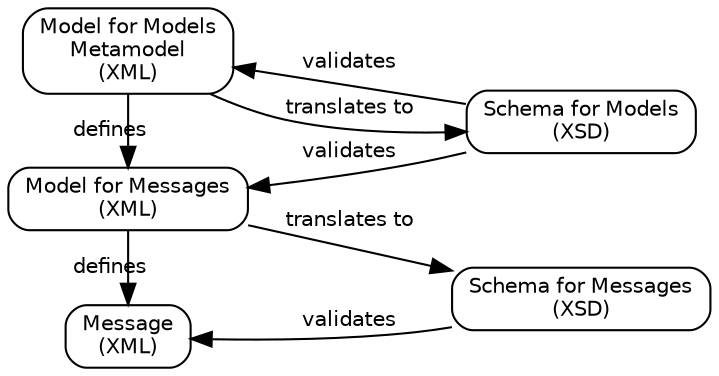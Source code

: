 digraph G {
  layout = dot;
  edge [fontname = "Helvetica", fontsize = 10, dir = forward];
  node [fontname = "Helvetica", fontsize = 10, width = 0, height = 0, label="\N\l"];
  rankdir = LR;

  node [shape=box, style=rounded];

{ rank = same; message; model; metamodel; }
{ rank = same; schema; metaschema; }


  message [label="Message\n(XML)"];


  schema [label="Schema for Messages\n(XSD)"];

  schema -> message [label="validates"];

  model [label="Model for Messages\n(XML)"];
  model -> schema [label="translates to"];
  model -> message [label="defines"];
  

//  trans [label="Model-to-XSD transformer\n(XSLT)"];
//  model -> trans -> schema;

  metaschema [label="Schema for Models\n(XSD)"];
  metaschema -> model [label="validates"];

  metamodel [label="Model for Models\nMetamodel\n(XML)"];
  metamodel -> model [label="defines"];

//  trans2 [label="Model-to-XSD transformer\n(XSLT)"];
  metamodel -> metaschema [label="translates to"];

  metaschema -> metamodel [label="validates"];
  

}
